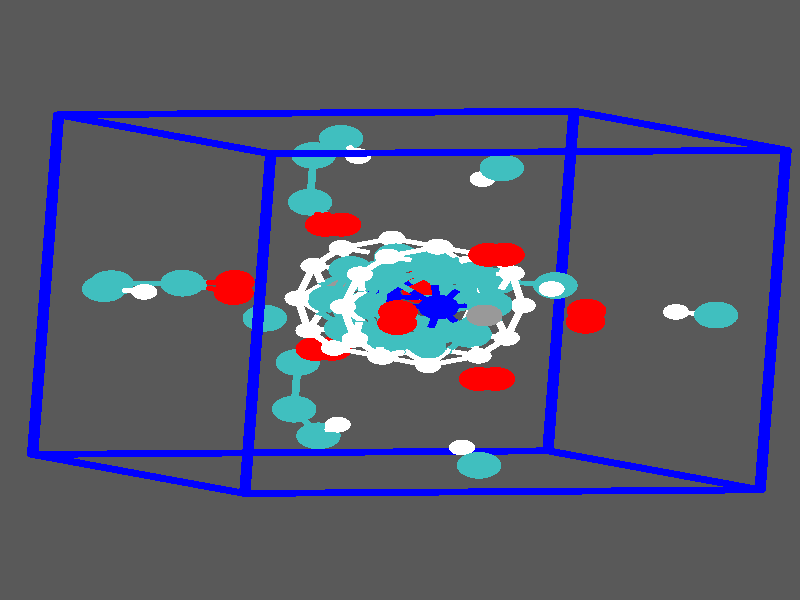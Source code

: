 // POV 3.x input script : plot.pov 
// try povray +H834 +W669 -Iplot.pov -Oplot.pov.tga +P +X +A +FT +C
#if (version < 3.5) 
#error "POV3DisplayDevice has been compiled for POV-Ray 3.5 or above.\nPlease upgrade POV-Ray or recompile VMD."
#end 
#declare VMD_clip_on=array[3] {0, 0, 0};
#declare VMD_clip=array[3];
#declare VMD_scaledclip=array[3];
#declare VMD_line_width=0.0020;
#macro VMDC ( C1 )
  texture { pigment { rgbt C1 }}
#end
#macro VMD_point (P1, R1, C1)
  #local T = texture { finish { ambient 1.0 diffuse 0.0 phong 0.0 specular 0.0 } pigment { C1 } }
  #if(VMD_clip_on[2])
  intersection {
    sphere {P1, R1 texture {T} #if(VMD_clip_on[1]) clipped_by {VMD_clip[1]} #end no_shadow}
    VMD_clip[2]
  }
  #else
  sphere {P1, R1 texture {T} #if(VMD_clip_on[1]) clipped_by {VMD_clip[1]} #end no_shadow}
  #end
#end
#macro VMD_line (P1, P2, C1)
  #local T = texture { finish { ambient 1.0 diffuse 0.0 phong 0.0 specular 0.0 } pigment { C1 } }
  #if(VMD_clip_on[2])
  intersection {
    cylinder {P1, P2, VMD_line_width texture {T} #if(VMD_clip_on[1]) clipped_by {VMD_clip[1]} #end no_shadow}
    VMD_clip[2]
  }
  #else
  cylinder {P1, P2, VMD_line_width texture {T} #if(VMD_clip_on[1]) clipped_by {VMD_clip[1]} #end no_shadow}
  #end
#end
#macro VMD_sphere (P1, R1, C1)
  #local T = texture { pigment { C1 } }
  #if(VMD_clip_on[2])
  intersection {
    sphere {P1, R1 texture {T} #if(VMD_clip_on[1]) clipped_by {VMD_clip[1]} #end no_shadow}
    VMD_clip[2]
  }
  #else
  sphere {P1, R1 texture {T} #if(VMD_clip_on[1]) clipped_by {VMD_clip[1]} #end no_shadow}
  #end
#end
#macro VMD_cylinder (P1, P2, R1, C1, O1)
  #local T = texture { pigment { C1 } }
  #if(VMD_clip_on[2])
  intersection {
    cylinder {P1, P2, R1 #if(O1) open #end texture {T} #if(VMD_clip_on[1]) clipped_by {VMD_clip[1]} #end no_shadow}
    VMD_clip[2]
  }
  #else
  cylinder {P1, P2, R1 #if(O1) open #end texture {T} #if(VMD_clip_on[1]) clipped_by {VMD_clip[1]} #end no_shadow}
  #end
#end
#macro VMD_cone (P1, P2, R1, C1)
  #local T = texture { pigment { C1 } }
  #if(VMD_clip_on[2])
  intersection {
    cone {P1, R1, P2, VMD_line_width texture {T} #if(VMD_clip_on[1]) clipped_by {VMD_clip[1]} #end no_shadow}
    VMD_clip[2]
  }
  #else
  cone {P1, R1, P2, VMD_line_width texture {T} #if(VMD_clip_on[1]) clipped_by {VMD_clip[1]} #end no_shadow}
  #end
#end
#macro VMD_triangle (P1, P2, P3, N1, N2, N3, C1)
  #local T = texture { pigment { C1 } }
  smooth_triangle {P1, N1, P2, N2, P3, N3 texture {T} #if(VMD_clip_on[1]) clipped_by {VMD_clip[1]} #end no_shadow}
#end
#macro VMD_tricolor (P1, P2, P3, N1, N2, N3, C1, C2, C3)
  #local NX = P2-P1;
  #local NY = P3-P1;
  #local NZ = vcross(NX, NY);
  #local T = texture { pigment {
    average pigment_map {
      [1 gradient x color_map {[0 rgb 0] [1 C2*3]}]
      [1 gradient y color_map {[0 rgb 0] [1 C3*3]}]
      [1 gradient z color_map {[0 rgb 0] [1 C1*3]}]
    }
    matrix <1.01,0,1,0,1.01,1,0,0,1,-.002,-.002,-1>
    matrix <NX.x,NX.y,NX.z,NY.x,NY.y,NY.z,NZ.x,NZ.y,NZ.z,P1.x,P1.y,P1.z>
  } }
  smooth_triangle {P1, N1, P2, N2, P3, N3 texture {T} #if(VMD_clip_on[1]) clipped_by {VMD_clip[1]} #end no_shadow}
#end
camera {
  orthographic
  location <0.0000, 0.0000, -2.0000>
  look_at <-0.0000, -0.0000, 2.0000>
  up <0.0000, 3.0000, 0.0000>
  right <2.4065, 0.0000, 0.0000>
}
light_source { 
  <-0.1000, 0.1000, -1.0000> 
  color rgb<1.000, 1.000, 1.000> 
  parallel 
  point_at <0.0, 0.0, 0.0> 
}
light_source { 
  <1.0000, 2.0000, -0.5000> 
  color rgb<1.000, 1.000, 1.000> 
  parallel 
  point_at <0.0, 0.0, 0.0> 
}
background {
  color rgb<0.350, 0.350, 0.350>
}
#default { texture {
 finish { ambient 0.000 diffuse 0.650 phong 0.1 phong_size 40.000 specular 0.500 }
} }
#declare VMD_line_width=0.0020;
VMD_sphere(<-1.1052,-0.7721,0.3517>,0.0171,rgbt<0.000,0.000,1.000,0.000>)
VMD_sphere(<0.4449,-0.7541,1.0803>,0.0171,rgbt<0.000,0.000,1.000,0.000>)
VMD_sphere(<-1.0271,0.9263,0.1435>,0.0171,rgbt<0.000,0.000,1.000,0.000>)
VMD_sphere(<0.5230,0.9444,0.8721>,0.0171,rgbt<0.000,0.000,1.000,0.000>)
VMD_sphere(<-0.4670,-0.9673,-1.0013>,0.0171,rgbt<0.000,0.000,1.000,0.000>)
VMD_sphere(<1.0831,-0.9493,-0.2727>,0.0171,rgbt<0.000,0.000,1.000,0.000>)
VMD_sphere(<-0.3889,0.7312,-1.2095>,0.0171,rgbt<0.000,0.000,1.000,0.000>)
VMD_sphere(<1.1612,0.7492,-0.4809>,0.0171,rgbt<0.000,0.000,1.000,0.000>)
VMD_cylinder(<-1.10523164,-0.77210182,0.35171586>,<0.44492459,-0.75409073,1.08031237>0.0170,rgbt<0.000,0.000,1.000,0.000>,1)
VMD_cylinder(<-1.10523164,-0.77210182,0.35171586>,<-1.02711689,0.92634386,0.14353366>0.0170,rgbt<0.000,0.000,1.000,0.000>,1)
VMD_cylinder(<-1.10523164,-0.77210182,0.35171586>,<-0.46703351,-0.96729386,-1.00128531>0.0170,rgbt<0.000,0.000,1.000,0.000>,1)
VMD_cylinder(<0.44492459,-0.75409073,1.08031237>,<1.08312285,-0.94928282,-0.27268887>0.0170,rgbt<0.000,0.000,1.000,0.000>,1)
VMD_cylinder(<-1.02711689,0.92634386,0.14353366>,<0.52303934,0.94435495,0.87213016>0.0170,rgbt<0.000,0.000,1.000,0.000>,1)
VMD_cylinder(<-0.46703351,-0.96729386,-1.00128531>,<-0.38891882,0.73115176,-1.20946765>0.0170,rgbt<0.000,0.000,1.000,0.000>,1)
VMD_cylinder(<0.44492459,-0.75409073,1.08031237>,<0.52303934,0.94435495,0.87213016>0.0170,rgbt<0.000,0.000,1.000,0.000>,1)
VMD_cylinder(<-1.02711689,0.92634386,0.14353366>,<-0.38891882,0.73115176,-1.20946765>0.0170,rgbt<0.000,0.000,1.000,0.000>,1)
VMD_cylinder(<-0.46703351,-0.96729386,-1.00128531>,<1.08312285,-0.94928282,-0.27268887>0.0170,rgbt<0.000,0.000,1.000,0.000>,1)
VMD_cylinder(<1.16123736,0.74916285,-0.48087108>,<0.52303934,0.94435495,0.87213016>0.0170,rgbt<0.000,0.000,1.000,0.000>,1)
VMD_cylinder(<1.16123736,0.74916285,-0.48087108>,<1.08312285,-0.94928282,-0.27268887>0.0170,rgbt<0.000,0.000,1.000,0.000>,1)
VMD_cylinder(<1.16123736,0.74916285,-0.48087108>,<-0.38891882,0.73115176,-1.20946765>0.0170,rgbt<0.000,0.000,1.000,0.000>,1)
// MoleculeID: 0 ReprID: 0 Beginning CPK
// MoleculeID: 0 ReprID: 0 Beginning VDW
VMD_sphere(<-0.4998,0.0349,0.3265>,0.0597,rgbt<1.000,0.000,0.000,0.000>)
VMD_sphere(<-0.1984,-0.2400,0.0444>,0.0393,rgbt<1.000,1.000,1.000,0.000>)
VMD_sphere(<0.0694,0.0967,0.5861>,0.0597,rgbt<1.000,0.000,0.000,0.000>)
VMD_sphere(<0.1200,0.2641,0.1218>,0.0393,rgbt<1.000,1.000,1.000,0.000>)
VMD_sphere(<-0.2044,-0.2443,0.5062>,0.0597,rgbt<1.000,0.000,0.000,0.000>)
VMD_sphere(<0.1819,-0.1471,0.2103>,0.0393,rgbt<1.000,1.000,1.000,0.000>)
VMD_sphere(<-0.2262,0.3760,0.4064>,0.0597,rgbt<1.000,0.000,0.000,0.000>)
VMD_sphere(<-0.2602,0.1712,-0.0441>,0.0393,rgbt<1.000,1.000,1.000,0.000>)
VMD_sphere(<0.5582,-0.1088,-0.4486>,0.0597,rgbt<1.000,0.000,0.000,0.000>)
VMD_sphere(<0.2363,-0.2792,-0.1121>,0.0393,rgbt<1.000,1.000,1.000,0.000>)
VMD_sphere(<-0.0060,-0.0602,-0.7218>,0.0597,rgbt<1.000,0.000,0.000,0.000>)
VMD_sphere(<-0.0361,0.2180,-0.3123>,0.0393,rgbt<1.000,1.000,1.000,0.000>)
VMD_sphere(<0.2366,-0.3952,-0.5590>,0.0597,rgbt<1.000,0.000,0.000,0.000>)
VMD_sphere(<-0.1358,-0.1951,-0.2997>,0.0393,rgbt<1.000,1.000,1.000,0.000>)
VMD_sphere(<0.3155,0.2264,-0.6115>,0.0597,rgbt<1.000,0.000,0.000,0.000>)
VMD_sphere(<0.3360,0.1339,-0.1246>,0.0393,rgbt<1.000,1.000,1.000,0.000>)
VMD_sphere(<0.5607,-0.0536,-0.4554>,0.0597,rgbt<1.000,0.000,0.000,0.000>)
VMD_sphere(<0.2593,0.2215,-0.1734>,0.0393,rgbt<1.000,1.000,1.000,0.000>)
VMD_sphere(<-0.0086,-0.1153,-0.7150>,0.0597,rgbt<1.000,0.000,0.000,0.000>)
VMD_sphere(<-0.0591,-0.2826,-0.2509>,0.0393,rgbt<1.000,1.000,1.000,0.000>)
VMD_sphere(<0.2651,0.2258,-0.6351>,0.0597,rgbt<1.000,0.000,0.000,0.000>)
VMD_sphere(<-0.1209,0.1286,-0.3394>,0.0393,rgbt<1.000,1.000,1.000,0.000>)
VMD_sphere(<0.2869,-0.3946,-0.5354>,0.0597,rgbt<1.000,0.000,0.000,0.000>)
VMD_sphere(<0.3211,-0.1897,-0.0849>,0.0393,rgbt<1.000,1.000,1.000,0.000>)
VMD_sphere(<-0.4973,0.0901,0.3198>,0.0597,rgbt<1.000,0.000,0.000,0.000>)
VMD_sphere(<-0.1753,0.2606,-0.0170>,0.0393,rgbt<1.000,1.000,1.000,0.000>)
VMD_sphere(<0.0669,0.0415,0.5929>,0.0597,rgbt<1.000,0.000,0.000,0.000>)
VMD_sphere(<0.0970,-0.2366,0.1832>,0.0393,rgbt<1.000,1.000,1.000,0.000>)
VMD_sphere(<-0.1758,0.3766,0.4301>,0.0597,rgbt<1.000,0.000,0.000,0.000>)
VMD_sphere(<0.1967,0.1765,0.1707>,0.0393,rgbt<1.000,1.000,1.000,0.000>)
VMD_sphere(<-0.2547,-0.2449,0.4825>,0.0597,rgbt<1.000,0.000,0.000,0.000>)
VMD_sphere(<-0.2751,-0.1525,-0.0044>,0.0393,rgbt<1.000,1.000,1.000,0.000>)
VMD_sphere(<-0.1931,0.0590,0.4094>,0.0546,rgbt<0.600,0.600,0.600,0.000>)
VMD_sphere(<-0.0553,0.0168,0.1171>,0.0609,rgbt<0.000,0.000,1.000,0.000>)
VMD_sphere(<0.2539,-0.0777,-0.5384>,0.0546,rgbt<0.600,0.600,0.600,0.000>)
VMD_sphere(<0.1161,-0.0356,-0.2461>,0.0609,rgbt<0.000,0.000,1.000,0.000>)
VMD_sphere(<-0.6545,0.0841,0.4408>,0.0668,rgbt<0.250,0.750,0.750,0.000>)
VMD_sphere(<-0.8680,0.0816,0.3405>,0.0668,rgbt<0.250,0.750,0.750,0.000>)
VMD_sphere(<0.0766,0.0926,0.7844>,0.0668,rgbt<0.250,0.750,0.750,0.000>)
VMD_sphere(<0.2900,0.0951,0.8847>,0.0668,rgbt<0.250,0.750,0.750,0.000>)
VMD_sphere(<-0.3074,-0.3121,0.6617>,0.0668,rgbt<0.250,0.750,0.750,0.000>)
VMD_sphere(<-0.3182,-0.5460,0.6903>,0.0668,rgbt<0.250,0.750,0.750,0.000>)
VMD_sphere(<-0.2706,0.4889,0.5635>,0.0668,rgbt<0.250,0.750,0.750,0.000>)
VMD_sphere(<-0.2598,0.7227,0.5348>,0.0668,rgbt<0.250,0.750,0.750,0.000>)
VMD_sphere(<-0.4068,-0.0911,-0.8955>,0.0668,rgbt<0.250,0.750,0.750,0.000>)
VMD_sphere(<-0.3952,-0.0737,-0.7492>,0.0393,rgbt<1.000,1.000,1.000,0.000>)
VMD_sphere(<0.9507,-0.0753,-0.2575>,0.0668,rgbt<0.250,0.750,0.750,0.000>)
VMD_sphere(<0.8303,-0.0595,-0.1732>,0.0393,rgbt<1.000,1.000,1.000,0.000>)
VMD_sphere(<0.2377,-0.8268,-0.4854>,0.0668,rgbt<0.250,0.750,0.750,0.000>)
VMD_sphere(<0.1866,-0.7379,-0.3789>,0.0393,rgbt<1.000,1.000,1.000,0.000>)
VMD_sphere(<0.3061,0.6605,-0.6677>,0.0668,rgbt<0.250,0.750,0.750,0.000>)
VMD_sphere(<0.2484,0.6048,-0.5435>,0.0393,rgbt<1.000,1.000,1.000,0.000>)
VMD_sphere(<0.4676,0.0724,0.7666>,0.0668,rgbt<0.250,0.750,0.750,0.000>)
VMD_sphere(<0.4560,0.0550,0.6203>,0.0393,rgbt<1.000,1.000,1.000,0.000>)
VMD_sphere(<-0.8898,0.0566,0.1286>,0.0668,rgbt<0.250,0.750,0.750,0.000>)
VMD_sphere(<-0.7694,0.0408,0.0443>,0.0393,rgbt<1.000,1.000,1.000,0.000>)
VMD_sphere(<-0.2454,-0.6791,0.5387>,0.0668,rgbt<0.250,0.750,0.750,0.000>)
VMD_sphere(<-0.1877,-0.6234,0.4145>,0.0393,rgbt<1.000,1.000,1.000,0.000>)
VMD_sphere(<-0.1770,0.8083,0.3564>,0.0668,rgbt<0.250,0.750,0.750,0.000>)
VMD_sphere(<-0.1259,0.7193,0.2500>,0.0393,rgbt<1.000,1.000,1.000,0.000>)
VMD_sphere(<-0.1625,-0.1432,-0.0015>,0.0668,rgbt<0.250,0.750,0.750,0.000>)
VMD_sphere(<0.1212,0.1559,0.0891>,0.0668,rgbt<0.250,0.750,0.750,0.000>)
VMD_sphere(<0.1076,-0.1400,0.1254>,0.0668,rgbt<0.250,0.750,0.750,0.000>)
VMD_sphere(<-0.1489,0.1527,-0.0378>,0.0668,rgbt<0.250,0.750,0.750,0.000>)
VMD_sphere(<0.2097,-0.1713,-0.0911>,0.0668,rgbt<0.250,0.750,0.750,0.000>)
VMD_sphere(<-0.0467,0.1215,-0.2543>,0.0668,rgbt<0.250,0.750,0.750,0.000>)
VMD_sphere(<-0.0603,-0.1744,-0.2180>,0.0668,rgbt<0.250,0.750,0.750,0.000>)
VMD_sphere(<0.2233,0.1246,-0.1274>,0.0668,rgbt<0.250,0.750,0.750,0.000>)
VMD_sphere(<-0.0307,-0.2029,0.0703>,0.0668,rgbt<0.250,0.750,0.750,0.000>)
VMD_sphere(<-0.0516,-0.2847,0.1167>,0.0393,rgbt<1.000,1.000,1.000,0.000>)
VMD_sphere(<-0.0115,0.2158,0.0189>,0.0668,rgbt<0.250,0.750,0.750,0.000>)
VMD_sphere(<-0.0243,0.3079,0.0441>,0.0393,rgbt<1.000,1.000,1.000,0.000>)
VMD_sphere(<0.1700,0.0086,0.1345>,0.0668,rgbt<0.250,0.750,0.750,0.000>)
VMD_sphere(<0.2325,0.0147,0.2075>,0.0393,rgbt<1.000,1.000,1.000,0.000>)
VMD_sphere(<-0.2121,0.0042,-0.0452>,0.0668,rgbt<0.250,0.750,0.750,0.000>)
VMD_sphere(<-0.3083,0.0084,-0.0467>,0.0393,rgbt<1.000,1.000,1.000,0.000>)
VMD_sphere(<0.0723,-0.2344,-0.1480>,0.0668,rgbt<0.250,0.750,0.750,0.000>)
VMD_sphere(<0.0851,-0.3265,-0.1730>,0.0393,rgbt<1.000,1.000,1.000,0.000>)
VMD_sphere(<0.0915,0.1843,-0.1994>,0.0668,rgbt<0.250,0.750,0.750,0.000>)
VMD_sphere(<0.1123,0.2661,-0.2457>,0.0393,rgbt<1.000,1.000,1.000,0.000>)
VMD_sphere(<-0.1091,-0.0273,-0.2635>,0.0668,rgbt<0.250,0.750,0.750,0.000>)
VMD_sphere(<-0.1717,-0.0334,-0.3364>,0.0393,rgbt<1.000,1.000,1.000,0.000>)
VMD_sphere(<0.2730,-0.0229,-0.0839>,0.0668,rgbt<0.250,0.750,0.750,0.000>)
VMD_sphere(<0.3692,-0.0271,-0.0822>,0.0393,rgbt<1.000,1.000,1.000,0.000>)
VMD_cylinder(<-0.49984270,0.03491068,0.32651949>,<-0.49857426,0.06249088,0.32313892>0.0118,rgbt<1.000,0.000,0.000,0.000>,1)
VMD_cylinder(<-0.49984270,0.03491068,0.32651949>,<-0.57717150,0.05949765,0.38366130>0.0118,rgbt<1.000,0.000,0.000,0.000>,1)
VMD_cylinder(<-0.19837302,-0.24002129,0.04437849>,<-0.23672718,-0.19623739,0.01997069>0.0118,rgbt<1.000,1.000,1.000,0.000>,1)
VMD_cylinder(<-0.19837302,-0.24002129,0.04437849>,<-0.18041646,-0.19159693,0.02141809>0.0118,rgbt<1.000,1.000,1.000,0.000>,1)
VMD_cylinder(<-0.19837302,-0.24002129,0.04437849>,<-0.11454612,-0.22144860,0.05732077>0.0118,rgbt<1.000,1.000,1.000,0.000>,1)
VMD_cylinder(<-0.19837302,-0.24002129,0.04437849>,<-0.12498838,-0.26234037,0.08054858>0.0118,rgbt<1.000,1.000,1.000,0.000>,1)
VMD_cylinder(<0.06942570,0.09665596,0.58613056>,<0.06815720,0.06907564,0.58951116>0.0118,rgbt<1.000,0.000,0.000,0.000>,1)
VMD_cylinder(<0.06942570,0.09665596,0.58613056>,<0.07302940,0.09461772,0.68528861>0.0118,rgbt<1.000,0.000,0.000,0.000>,1)
VMD_cylinder(<0.12003577,0.26406282,0.12184685>,<0.12062681,0.20996571,0.10548562>0.0118,rgbt<1.000,1.000,1.000,0.000>,1)
VMD_cylinder(<0.12003577,0.26406282,0.12184685>,<0.05428660,0.23993844,0.07039505>0.0118,rgbt<1.000,1.000,1.000,0.000>,1)
VMD_cylinder(<0.12003577,0.26406282,0.12184685>,<0.04784310,0.28599471,0.08296546>0.0118,rgbt<1.000,1.000,1.000,0.000>,1)
VMD_cylinder(<0.12003577,0.26406282,0.12184685>,<0.15838993,0.22027880,0.14625469>0.0118,rgbt<1.000,1.000,1.000,0.000>,1)
VMD_cylinder(<-0.20438302,-0.24431992,0.50616872>,<-0.22955531,-0.24461240,0.49433738>0.0118,rgbt<1.000,0.000,0.000,0.000>,1)
VMD_cylinder(<-0.20438302,-0.24431992,0.50616872>,<-0.25590283,-0.27822396,0.58392262>0.0118,rgbt<1.000,0.000,0.000,0.000>,1)
VMD_cylinder(<0.18185925,-0.14714450,0.21033174>,<0.13943458,-0.19186682,0.19677228>0.0118,rgbt<1.000,1.000,1.000,0.000>,1)
VMD_cylinder(<0.18185925,-0.14714450,0.21033174>,<0.14473403,-0.14358968,0.16786283>0.0118,rgbt<1.000,1.000,1.000,0.000>,1)
VMD_cylinder(<0.18185925,-0.14714450,0.21033174>,<0.20718718,-0.06622297,0.20893970>0.0118,rgbt<1.000,1.000,1.000,0.000>,1)
VMD_cylinder(<-0.22616905,0.37604064,0.40639544>,<-0.20099682,0.37633306,0.41822672>0.0118,rgbt<1.000,0.000,0.000,0.000>,1)
VMD_cylinder(<-0.22616905,0.37604064,0.40639544>,<-0.24837434,0.43249351,0.48494130>0.0118,rgbt<1.000,0.000,0.000,0.000>,1)
VMD_cylinder(<-0.26019651,0.17118603,-0.04410636>,<-0.20452356,0.16195834,-0.04095909>0.0118,rgbt<1.000,1.000,1.000,0.000>,1)
VMD_cylinder(<-0.26019651,0.17118603,-0.04410636>,<-0.23614371,0.08767903,-0.04463238>0.0118,rgbt<1.000,1.000,1.000,0.000>,1)
VMD_cylinder(<-0.26019651,0.17118603,-0.04410636>,<-0.28426486,0.08980024,-0.04538268>0.0118,rgbt<1.000,1.000,1.000,0.000>,1)
VMD_cylinder(<-0.26019651,0.17118603,-0.04410636>,<-0.21777183,0.21590823,-0.03054690>0.0118,rgbt<1.000,1.000,1.000,0.000>,1)
VMD_cylinder(<0.55816829,-0.10876179,-0.44863737>,<0.55943668,-0.08118159,-0.45201796>0.0118,rgbt<1.000,0.000,0.000,0.000>,1)
VMD_cylinder(<0.23628342,-0.27918583,-0.11205149>,<0.22300184,-0.22522569,-0.10156885>0.0118,rgbt<1.000,1.000,1.000,0.000>,1)
VMD_cylinder(<0.23628342,-0.27918583,-0.11205149>,<0.15427005,-0.25677842,-0.13005036>0.0118,rgbt<1.000,1.000,1.000,0.000>,1)
VMD_cylinder(<0.23628342,-0.27918583,-0.11205149>,<0.16068017,-0.30282447,-0.14255029>0.0118,rgbt<1.000,1.000,1.000,0.000>,1)
VMD_cylinder(<0.23628342,-0.27918583,-0.11205149>,<0.27870810,-0.23446345,-0.09849209>0.0118,rgbt<1.000,1.000,1.000,0.000>,1)
VMD_cylinder(<-0.00602627,-0.06018603,-0.72177070>,<-0.00729477,-0.08776635,-0.71839017>0.0118,rgbt<1.000,0.000,0.000,0.000>,1)
VMD_cylinder(<-0.03607357,0.21803415,-0.31225187>,<-0.07849836,0.17331159,-0.32581127>0.0118,rgbt<1.000,1.000,1.000,0.000>,1)
VMD_cylinder(<-0.03607357,0.21803415,-0.31225187>,<0.03812873,0.24207860,-0.27896780>0.0118,rgbt<1.000,1.000,1.000,0.000>,1)
VMD_cylinder(<-0.03607357,0.21803415,-0.31225187>,<0.02771974,0.20117658,-0.25581044>0.0118,rgbt<1.000,1.000,1.000,0.000>,1)
VMD_cylinder(<0.23655200,-0.39516211,-0.55902296>,<0.26172423,-0.39486963,-0.54719168>0.0118,rgbt<1.000,0.000,0.000,0.000>,1)
VMD_cylinder(<-0.13580787,-0.19505018,-0.29970151>,<-0.09745371,-0.23883402,-0.27529365>0.0118,rgbt<1.000,1.000,1.000,0.000>,1)
VMD_cylinder(<-0.13580787,-0.19505018,-0.29970151>,<-0.09807789,-0.18472689,-0.25886196>0.0118,rgbt<1.000,1.000,1.000,0.000>,1)
VMD_cylinder(<-0.13580787,-0.19505018,-0.29970151>,<-0.12246138,-0.11118662,-0.28158611>0.0118,rgbt<1.000,1.000,1.000,0.000>,1)
VMD_cylinder(<-0.13580787,-0.19505018,-0.29970151>,<-0.15373015,-0.11421973,-0.31806415>0.0118,rgbt<1.000,1.000,1.000,0.000>,1)
VMD_cylinder(<0.31545508,0.22636831,-0.61147100>,<0.29028273,0.22607589,-0.62330234>0.0118,rgbt<1.000,0.000,0.000,0.000>,1)
VMD_cylinder(<0.33601749,0.13389850,-0.12460184>,<0.27967358,0.12926823,-0.12597880>0.0118,rgbt<1.000,1.000,1.000,0.000>,1)
VMD_cylinder(<0.33601749,0.13389850,-0.12460184>,<0.30451870,0.05550778,-0.10423175>0.0118,rgbt<1.000,1.000,1.000,0.000>,1)
VMD_cylinder(<0.33601749,0.13389850,-0.12460184>,<0.35260665,0.05339670,-0.10341096>0.0118,rgbt<1.000,1.000,1.000,0.000>,1)
VMD_cylinder(<0.33601749,0.13389850,-0.12460184>,<0.29766333,0.17768216,-0.14900964>0.0118,rgbt<1.000,1.000,1.000,0.000>,1)
VMD_cylinder(<0.56070518,-0.05360126,-0.45539850>,<0.55943668,-0.08118159,-0.45201796>0.0118,rgbt<1.000,0.000,0.000,0.000>,1)
VMD_cylinder(<0.25930917,0.22146618,-0.17341751>,<0.17541122,0.20289260,-0.18639326>0.0118,rgbt<1.000,1.000,1.000,0.000>,1)
VMD_cylinder(<0.25930917,0.22146618,-0.17341751>,<0.18582022,0.24379462,-0.20955056>0.0118,rgbt<1.000,1.000,1.000,0.000>,1)
VMD_cylinder(<0.25930917,0.22146618,-0.17341751>,<0.29766333,0.17768216,-0.14900964>0.0118,rgbt<1.000,1.000,1.000,0.000>,1)
VMD_cylinder(<-0.00856316,-0.11534655,-0.71500963>,<-0.00729477,-0.08776635,-0.71839017>0.0118,rgbt<1.000,0.000,0.000,0.000>,1)
VMD_cylinder(<-0.05909956,-0.28261787,-0.25088590>,<-0.09745371,-0.23883402,-0.27529365>0.0118,rgbt<1.000,1.000,1.000,0.000>,1)
VMD_cylinder(<-0.05909956,-0.28261787,-0.25088590>,<-0.05972385,-0.22851062,-0.23445415>0.0118,rgbt<1.000,1.000,1.000,0.000>,1)
VMD_cylinder(<-0.05909956,-0.28261787,-0.25088590>,<0.00657856,-0.25849444,-0.19946754>0.0118,rgbt<1.000,1.000,1.000,0.000>,1)
VMD_cylinder(<-0.05909956,-0.28261787,-0.25088590>,<0.01298869,-0.30454049,-0.21196747>0.0118,rgbt<1.000,1.000,1.000,0.000>,1)
VMD_cylinder(<0.26511049,0.22578347,-0.63513362>,<0.29028273,0.22607589,-0.62330234>0.0118,rgbt<1.000,0.000,0.000,0.000>,1)
VMD_cylinder(<-0.12092304,0.12858939,-0.33937073>,<-0.08383095,0.12504464,-0.29683131>0.0118,rgbt<1.000,1.000,1.000,0.000>,1)
VMD_cylinder(<-0.12092304,0.12858939,-0.33937073>,<-0.11501902,0.05063319,-0.30142069>0.0118,rgbt<1.000,1.000,1.000,0.000>,1)
VMD_cylinder(<-0.12092304,0.12858939,-0.33937073>,<-0.14628780,0.04760009,-0.33789873>0.0118,rgbt<1.000,1.000,1.000,0.000>,1)
VMD_cylinder(<-0.12092304,0.12858939,-0.33937073>,<-0.07849836,0.17331159,-0.32581127>0.0118,rgbt<1.000,1.000,1.000,0.000>,1)
VMD_cylinder(<0.28689659,-0.39457715,-0.53536034>,<0.26172423,-0.39486963,-0.54719168>0.0118,rgbt<1.000,0.000,0.000,0.000>,1)
VMD_cylinder(<0.32113278,-0.18974108,-0.08493263>,<0.27870810,-0.23446345,-0.09849209>0.0118,rgbt<1.000,1.000,1.000,0.000>,1)
VMD_cylinder(<0.32113278,-0.18974108,-0.08493263>,<0.26542664,-0.18050337,-0.08800942>0.0118,rgbt<1.000,1.000,1.000,0.000>,1)
VMD_cylinder(<0.32113278,-0.18974108,-0.08493263>,<0.34516430,-0.10842311,-0.08357635>0.0118,rgbt<1.000,1.000,1.000,0.000>,1)
VMD_cylinder(<0.32113278,-0.18974108,-0.08493263>,<0.29707634,-0.10631204,-0.08439714>0.0118,rgbt<1.000,1.000,1.000,0.000>,1)
VMD_cylinder(<-0.49730581,0.09007120,0.31975836>,<-0.49857426,0.06249088,0.32313892>0.0118,rgbt<1.000,0.000,0.000,0.000>,1)
VMD_cylinder(<-0.49730581,0.09007120,0.31975836>,<-0.57590306,0.08707786,0.38028073>0.0118,rgbt<1.000,0.000,0.000,0.000>,1)
VMD_cylinder(<-0.17534709,0.26063079,-0.01698750>,<-0.21777183,0.21590823,-0.03054690>0.0118,rgbt<1.000,1.000,1.000,0.000>,1)
VMD_cylinder(<-0.17534709,0.26063079,-0.01698750>,<-0.16209888,0.20668077,-0.02739969>0.0118,rgbt<1.000,1.000,1.000,0.000>,1)
VMD_cylinder(<-0.17534709,0.26063079,-0.01698750>,<-0.09984839,0.28427869,0.01354828>0.0118,rgbt<1.000,1.000,1.000,0.000>,1)
VMD_cylinder(<-0.17534709,0.26063079,-0.01698750>,<-0.09340489,0.23822242,0.00097787>0.0118,rgbt<1.000,1.000,1.000,0.000>,1)
VMD_cylinder(<0.06688881,0.04149544,0.59289169>,<0.06815720,0.06907564,0.58951116>0.0118,rgbt<1.000,0.000,0.000,0.000>,1)
VMD_cylinder(<0.06688881,0.04149544,0.59289169>,<0.07176089,0.06703752,0.68866915>0.0118,rgbt<1.000,0.000,0.000,0.000>,1)
VMD_cylinder(<0.09700990,-0.23658925,0.18321288>,<0.10230935,-0.18831199,0.15430340>0.0118,rgbt<1.000,1.000,1.000,0.000>,1)
VMD_cylinder(<0.09700990,-0.23658925,0.18321288>,<0.03314531,-0.21973258,0.12673795>0.0118,rgbt<1.000,1.000,1.000,0.000>,1)
VMD_cylinder(<0.09700990,-0.23658925,0.18321288>,<0.02270305,-0.26062435,0.14996576>0.0118,rgbt<1.000,1.000,1.000,0.000>,1)
VMD_cylinder(<0.09700990,-0.23658925,0.18321288>,<0.13943458,-0.19186682,0.19677228>0.0118,rgbt<1.000,1.000,1.000,0.000>,1)
VMD_cylinder(<-0.17582452,0.37662548,0.43005806>,<-0.20099682,0.37633306,0.41822672>0.0118,rgbt<1.000,0.000,0.000,0.000>,1)
VMD_cylinder(<-0.17582452,0.37662548,0.43005806>,<-0.22320217,0.43278605,0.49677259>0.0118,rgbt<1.000,0.000,0.000,0.000>,1)
VMD_cylinder(<0.19674408,0.17649513,0.17066252>,<0.15898097,0.16618192,0.12989345>0.0118,rgbt<1.000,1.000,1.000,0.000>,1)
VMD_cylinder(<0.19674408,0.17649513,0.17066252>,<0.18339407,0.09255362,0.15255657>0.0118,rgbt<1.000,1.000,1.000,0.000>,1)
VMD_cylinder(<0.19674408,0.17649513,0.17066252>,<0.21462953,0.09559685,0.18910509>0.0118,rgbt<1.000,1.000,1.000,0.000>,1)
VMD_cylinder(<0.19674408,0.17649513,0.17066252>,<0.15838993,0.22027880,0.14625469>0.0118,rgbt<1.000,1.000,1.000,0.000>,1)
VMD_cylinder(<-0.25472754,-0.24490488,0.48250610>,<-0.22955531,-0.24461240,0.49433738>0.0118,rgbt<1.000,0.000,0.000,0.000>,1)
VMD_cylinder(<-0.25472754,-0.24490488,0.48250610>,<-0.28107500,-0.27851638,0.57209134>0.0118,rgbt<1.000,0.000,0.000,0.000>,1)
VMD_cylinder(<-0.27508134,-0.15245360,-0.00443715>,<-0.23672718,-0.19623739,0.01997069>0.0118,rgbt<1.000,1.000,1.000,0.000>,1)
VMD_cylinder(<-0.27508134,-0.15245360,-0.00443715>,<-0.21877050,-0.14781320,-0.00298971>0.0118,rgbt<1.000,1.000,1.000,0.000>,1)
VMD_cylinder(<-0.27508134,-0.15245360,-0.00443715>,<-0.24358606,-0.07414079,-0.02479777>0.0118,rgbt<1.000,1.000,1.000,0.000>,1)
VMD_cylinder(<-0.27508134,-0.15245360,-0.00443715>,<-0.29170722,-0.07201958,-0.02554810>0.0118,rgbt<1.000,1.000,1.000,0.000>,1)
VMD_cylinder(<-0.05526471,0.01684219,0.11705476>,<0.02617204,-0.06159639,0.12122434>0.0118,rgbt<0.000,0.000,1.000,0.000>,1)
VMD_cylinder(<-0.05526471,0.01684219,0.11705476>,<-0.04299188,-0.09301698,0.09365889>0.0118,rgbt<0.000,0.000,1.000,0.000>,1)
VMD_cylinder(<-0.05526471,0.01684219,0.11705476>,<-0.10205770,0.08478647,0.03962147>0.0118,rgbt<0.000,0.000,1.000,0.000>,1)
VMD_cylinder(<-0.05526471,0.01684219,0.11705476>,<-0.13367778,0.01050711,0.03594819>0.0118,rgbt<0.000,0.000,1.000,0.000>,1)
VMD_cylinder(<-0.05526471,0.01684219,0.11705476>,<0.03297663,0.08635539,0.10308957>0.0118,rgbt<0.000,0.000,1.000,0.000>,1)
VMD_cylinder(<-0.05526471,0.01684219,0.11705476>,<-0.03336370,0.11632818,0.06799901>0.0118,rgbt<0.000,0.000,1.000,0.000>,1)
VMD_cylinder(<-0.05526471,0.01684219,0.11705476>,<0.05738962,0.01272714,0.12575272>0.0118,rgbt<0.000,0.000,1.000,0.000>,1)
VMD_cylinder(<0.11605155,-0.03555471,-0.24614149>,<0.16288602,-0.10341018,-0.16861385>0.0118,rgbt<0.000,0.000,1.000,0.000>,1)
VMD_cylinder(<0.11605155,-0.03555471,-0.24614149>,<0.09415424,-0.13496292,-0.19709533>0.0118,rgbt<0.000,0.000,1.000,0.000>,1)
VMD_cylinder(<0.11605155,-0.03555471,-0.24614149>,<0.03465641,0.04297268,-0.25021672>0.0118,rgbt<0.000,0.000,1.000,0.000>,1)
VMD_cylinder(<0.11605155,-0.03555471,-0.24614149>,<0.00346828,-0.03143883,-0.25480610>0.0118,rgbt<0.000,0.000,1.000,0.000>,1)
VMD_cylinder(<0.11605155,-0.03555471,-0.24614149>,<0.16969061,0.04454160,-0.18674862>0.0118,rgbt<0.000,0.000,1.000,0.000>,1)
VMD_cylinder(<0.11605155,-0.03555471,-0.24614149>,<0.10378242,0.07438225,-0.22275525>0.0118,rgbt<0.000,0.000,1.000,0.000>,1)
VMD_cylinder(<0.11605155,-0.03555471,-0.24614149>,<0.19453573,-0.02921879,-0.16500157>0.0118,rgbt<0.000,0.000,1.000,0.000>,1)
VMD_cylinder(<-0.65450037,0.08408463,0.44080308>,<-0.76123357,0.08284450,0.39063689>0.0118,rgbt<0.250,0.750,0.750,0.000>,1)
VMD_cylinder(<-0.65450037,0.08408463,0.44080308>,<-0.57717150,0.05949765,0.38366130>0.0118,rgbt<0.250,0.750,0.750,0.000>,1)
VMD_cylinder(<-0.65450037,0.08408463,0.44080308>,<-0.57590306,0.08707786,0.38028073>0.0118,rgbt<0.250,0.750,0.750,0.000>,1)
VMD_cylinder(<-0.86796683,0.08160442,0.34047067>,<-0.87889016,0.06912059,0.23452297>0.0118,rgbt<0.250,0.750,0.750,0.000>,1)
VMD_cylinder(<-0.86796683,0.08160442,0.34047067>,<-0.76123357,0.08284450,0.39063689>0.0118,rgbt<0.250,0.750,0.750,0.000>,1)
VMD_cylinder(<0.07663298,0.09257960,0.78444666>,<0.07302940,0.09461772,0.68528861>0.0118,rgbt<0.250,0.750,0.750,0.000>,1)
VMD_cylinder(<0.07663298,0.09257960,0.78444666>,<0.07176089,0.06703752,0.68866915>0.0118,rgbt<0.250,0.750,0.750,0.000>,1)
VMD_cylinder(<0.07663298,0.09257960,0.78444666>,<0.18329501,0.09381890,0.83457941>0.0118,rgbt<0.250,0.750,0.750,0.000>,1)
VMD_cylinder(<0.28995717,0.09505814,0.88471222>,<0.18329501,0.09381890,0.83457941>0.0118,rgbt<0.250,0.750,0.750,0.000>,1)
VMD_cylinder(<0.28995717,0.09505814,0.88471222>,<0.37879848,0.08373350,0.82565534>0.0118,rgbt<0.250,0.750,0.750,0.000>,1)
VMD_cylinder(<-0.30742264,-0.31212801,0.66167665>,<-0.31280106,-0.42907143,0.67601061>0.0118,rgbt<0.250,0.750,0.750,0.000>,1)
VMD_cylinder(<-0.30742264,-0.31212801,0.66167665>,<-0.25590283,-0.27822396,0.58392262>0.0118,rgbt<0.250,0.750,0.750,0.000>,1)
VMD_cylinder(<-0.30742264,-0.31212801,0.66167665>,<-0.28107500,-0.27851638,0.57209134>0.0118,rgbt<0.250,0.750,0.750,0.000>,1)
VMD_cylinder(<-0.31817949,-0.54601490,0.69034463>,<-0.28176790,-0.61253476,0.61451995>0.0118,rgbt<0.250,0.750,0.750,0.000>,1)
VMD_cylinder(<-0.31817949,-0.54601490,0.69034463>,<-0.31280106,-0.42907143,0.67601061>0.0118,rgbt<0.250,0.750,0.750,0.000>,1)
VMD_cylinder(<-0.27057970,0.48894626,0.56348717>,<-0.24837434,0.43249351,0.48494130>0.0118,rgbt<0.250,0.750,0.750,0.000>,1)
VMD_cylinder(<-0.27057970,0.48894626,0.56348717>,<-0.22320217,0.43278605,0.49677259>0.0118,rgbt<0.250,0.750,0.750,0.000>,1)
VMD_cylinder(<-0.27057970,0.48894626,0.56348717>,<-0.26520485,0.60581177,0.54916275>0.0118,rgbt<0.250,0.750,0.750,0.000>,1)
VMD_cylinder(<-0.25983000,0.72267729,0.53483826>,<-0.26520485,0.60581177,0.54916275>0.0118,rgbt<0.250,0.750,0.750,0.000>,1)
VMD_cylinder(<-0.25983000,0.72267729,0.53483826>,<-0.21839112,0.76546568,0.44561541>0.0118,rgbt<0.250,0.750,0.750,0.000>,1)
VMD_cylinder(<-0.40677732,-0.09109932,-0.89547759>,<-0.40097308,-0.08239990,-0.82232624>0.0118,rgbt<0.250,0.750,0.750,0.000>,1)
VMD_cylinder(<-0.39516884,-0.07370061,-0.74917513>,<-0.40097308,-0.08239990,-0.82232624>0.0118,rgbt<1.000,1.000,1.000,0.000>,1)
VMD_cylinder(<0.95067608,-0.07532722,-0.25745428>,<0.89049208,-0.06739455,-0.21531844>0.0118,rgbt<0.250,0.750,0.750,0.000>,1)
VMD_cylinder(<0.83030784,-0.05946195,-0.17318279>,<0.89049208,-0.06739455,-0.21531844>0.0118,rgbt<1.000,1.000,1.000,0.000>,1)
VMD_cylinder(<0.23767984,-0.82679057,-0.48535758>,<0.21215260,-0.78232419,-0.43214500>0.0118,rgbt<0.250,0.750,0.750,0.000>,1)
VMD_cylinder(<0.18662524,-0.73785776,-0.37893265>,<0.21215260,-0.78232419,-0.43214500>0.0118,rgbt<1.000,1.000,1.000,0.000>,1)
VMD_cylinder(<0.30608392,0.66051823,-0.66766030>,<0.27723134,0.63268369,-0.60558563>0.0118,rgbt<0.250,0.750,0.750,0.000>,1)
VMD_cylinder(<0.24837887,0.60484916,-0.54351115>,<0.27723134,0.63268369,-0.60558563>0.0118,rgbt<1.000,1.000,1.000,0.000>,1)
VMD_cylinder(<0.46763992,0.07240880,0.76659858>,<0.37879848,0.08373350,0.82565534>0.0118,rgbt<0.250,0.750,0.750,0.000>,1)
VMD_cylinder(<0.46763992,0.07240880,0.76659858>,<0.46183562,0.06370944,0.69344735>0.0118,rgbt<0.250,0.750,0.750,0.000>,1)
VMD_cylinder(<0.45603132,0.05501008,0.62029606>,<0.46183562,0.06370944,0.69344735>0.0118,rgbt<1.000,1.000,1.000,0.000>,1)
VMD_cylinder(<-0.88981348,0.05663669,0.12857525>,<-0.87889016,0.06912059,0.23452297>0.0118,rgbt<0.250,0.750,0.750,0.000>,1)
VMD_cylinder(<-0.88981348,0.05663669,0.12857525>,<-0.82962942,0.04870409,0.08643952>0.0118,rgbt<0.250,0.750,0.750,0.000>,1)
VMD_cylinder(<-0.76944542,0.04077142,0.04430377>,<-0.82962942,0.04870409,0.08643952>0.0118,rgbt<1.000,1.000,1.000,0.000>,1)
VMD_cylinder(<-0.24535632,-0.67905456,0.53869528>,<-0.28176790,-0.61253476,0.61451995>0.0118,rgbt<0.250,0.750,0.750,0.000>,1)
VMD_cylinder(<-0.24535632,-0.67905456,0.53869528>,<-0.21650386,-0.65122014,0.47662076>0.0118,rgbt<0.250,0.750,0.750,0.000>,1)
VMD_cylinder(<-0.18765134,-0.62338573,0.41454622>,<-0.21650386,-0.65122014,0.47662076>0.0118,rgbt<1.000,1.000,1.000,0.000>,1)
VMD_cylinder(<-0.17695224,0.80825430,0.35639256>,<-0.21839112,0.76546568,0.44561541>0.0118,rgbt<0.250,0.750,0.750,0.000>,1)
VMD_cylinder(<-0.17695224,0.80825430,0.35639256>,<-0.15142500,0.76378769,0.30318016>0.0118,rgbt<0.250,0.750,0.750,0.000>,1)
VMD_cylinder(<-0.12589771,0.71932119,0.24996769>,<-0.15142500,0.76378769,0.30318016>0.0118,rgbt<1.000,1.000,1.000,0.000>,1)
VMD_cylinder(<-0.16245985,-0.14317280,-0.00154227>,<-0.18041646,-0.19159693,0.02141809>0.0118,rgbt<0.250,0.750,0.750,0.000>,1)
VMD_cylinder(<-0.16245985,-0.14317280,-0.00154227>,<-0.21877050,-0.14781320,-0.00298971>0.0118,rgbt<0.250,0.750,0.750,0.000>,1)
VMD_cylinder(<-0.16245985,-0.14317280,-0.00154227>,<-0.02742565,-0.14160383,0.06192583>0.0118,rgbt<0.250,0.750,0.750,0.000>,1)
VMD_cylinder(<-0.16245985,-0.14317280,-0.00154227>,<-0.09658945,-0.17302436,0.03436044>0.0118,rgbt<0.250,0.750,0.750,0.000>,1)
VMD_cylinder(<-0.16245985,-0.14317280,-0.00154227>,<-0.10703170,-0.21391612,0.05758822>0.0118,rgbt<0.250,0.750,0.750,0.000>,1)
VMD_cylinder(<-0.16245985,-0.14317280,-0.00154227>,<-0.15565526,0.00477898,-0.01967704>0.0118,rgbt<0.250,0.750,0.750,0.000>,1)
VMD_cylinder(<-0.16245985,-0.14317280,-0.00154227>,<-0.18727535,-0.06950033,-0.02335030>0.0118,rgbt<0.250,0.750,0.750,0.000>,1)
VMD_cylinder(<-0.16245985,-0.14317280,-0.00154227>,<-0.23539650,-0.06737918,-0.02410060>0.0118,rgbt<0.250,0.750,0.750,0.000>,1)
VMD_cylinder(<0.12121785,0.15586871,0.08912444>,<0.11441326,0.00791687,0.10725921>0.0118,rgbt<0.250,0.750,0.750,0.000>,1)
VMD_cylinder(<0.12121785,0.15586871,0.08912444>,<-0.01381648,0.15429968,0.02565628>0.0118,rgbt<0.250,0.750,0.750,0.000>,1)
VMD_cylinder(<0.12121785,0.15586871,0.08912444>,<0.03297663,0.08635539,0.10308957>0.0118,rgbt<0.250,0.750,0.750,0.000>,1)
VMD_cylinder(<0.12121785,0.15586871,0.08912444>,<0.05487764,0.18584150,0.05403388>0.0118,rgbt<0.250,0.750,0.750,0.000>,1)
VMD_cylinder(<0.12121785,0.15586871,0.08912444>,<0.14563096,0.08224040,0.11178756>0.0118,rgbt<0.250,0.750,0.750,0.000>,1)
VMD_cylinder(<0.12121785,0.15586871,0.08912444>,<0.15898097,0.16618192,0.12989345>0.0118,rgbt<0.250,0.750,0.750,0.000>,1)
VMD_cylinder(<0.12121785,0.15586871,0.08912444>,<0.17686641,0.08528358,0.14833605>0.0118,rgbt<0.250,0.750,0.750,0.000>,1)
VMD_cylinder(<0.12121785,0.15586871,0.08912444>,<0.12062681,0.20996571,0.10548562>0.0118,rgbt<0.250,0.750,0.750,0.000>,1)
VMD_cylinder(<0.10760868,-0.14003491,0.12539399>,<-0.02742565,-0.14160383,0.06192583>0.0118,rgbt<0.250,0.750,0.750,0.000>,1)
VMD_cylinder(<0.10760868,-0.14003491,0.12539399>,<0.10230935,-0.18831199,0.15430340>0.0118,rgbt<0.250,0.750,0.750,0.000>,1)
VMD_cylinder(<0.10760868,-0.14003491,0.12539399>,<0.03844488,-0.17145544,0.09782854>0.0118,rgbt<0.250,0.750,0.750,0.000>,1)
VMD_cylinder(<0.10760868,-0.14003491,0.12539399>,<0.02800250,-0.21234721,0.12105632>0.0118,rgbt<0.250,0.750,0.750,0.000>,1)
VMD_cylinder(<0.10760868,-0.14003491,0.12539399>,<0.14473403,-0.14358968,0.16786283>0.0118,rgbt<0.250,0.750,0.750,0.000>,1)
VMD_cylinder(<0.10760868,-0.14003491,0.12539399>,<0.02617204,-0.06159639,0.12122434>0.0118,rgbt<0.250,0.750,0.750,0.000>,1)
VMD_cylinder(<0.10760868,-0.14003491,0.12539399>,<0.11441326,0.00791687,0.10725921>0.0118,rgbt<0.250,0.750,0.750,0.000>,1)
VMD_cylinder(<0.10760868,-0.14003491,0.12539399>,<0.13882637,-0.06571138,0.12992233>0.0118,rgbt<0.250,0.750,0.750,0.000>,1)
VMD_cylinder(<-0.14885068,0.15273076,-0.03781182>,<-0.15565526,0.00477898,-0.01967704>0.0118,rgbt<0.250,0.750,0.750,0.000>,1)
VMD_cylinder(<-0.14885068,0.15273076,-0.03781182>,<-0.20452356,0.16195834,-0.04095909>0.0118,rgbt<0.250,0.750,0.750,0.000>,1)
VMD_cylinder(<-0.14885068,0.15273076,-0.03781182>,<-0.18047076,0.07845145,-0.04148507>0.0118,rgbt<0.250,0.750,0.750,0.000>,1)
VMD_cylinder(<-0.14885068,0.15273076,-0.03781182>,<-0.22859192,0.08057261,-0.04223537>0.0118,rgbt<0.250,0.750,0.750,0.000>,1)
VMD_cylinder(<-0.14885068,0.15273076,-0.03781182>,<-0.10205770,0.08478647,0.03962147>0.0118,rgbt<0.250,0.750,0.750,0.000>,1)
VMD_cylinder(<-0.14885068,0.15273076,-0.03781182>,<-0.01381648,0.15429968,0.02565628>0.0118,rgbt<0.250,0.750,0.750,0.000>,1)
VMD_cylinder(<-0.14885068,0.15273076,-0.03781182>,<-0.08015668,0.18427259,-0.00943422>0.0118,rgbt<0.250,0.750,0.750,0.000>,1)
VMD_cylinder(<-0.14885068,0.15273076,-0.03781182>,<-0.16209888,0.20668077,-0.02739969>0.0118,rgbt<0.250,0.750,0.750,0.000>,1)
VMD_cylinder(<0.20972049,-0.17126566,-0.09108627>,<0.08950067,-0.18707085,-0.01041159>0.0118,rgbt<0.250,0.750,0.750,0.000>,1)
VMD_cylinder(<0.20972049,-0.17126566,-0.09108627>,<0.07468617,-0.17283458,-0.15455443>0.0118,rgbt<0.250,0.750,0.750,0.000>,1)
VMD_cylinder(<0.20972049,-0.17126566,-0.09108627>,<0.22300184,-0.22522569,-0.10156885>0.0118,rgbt<0.250,0.750,0.750,0.000>,1)
VMD_cylinder(<0.20972049,-0.17126566,-0.09108627>,<0.14098859,-0.20281833,-0.11956772>0.0118,rgbt<0.250,0.750,0.750,0.000>,1)
VMD_cylinder(<0.20972049,-0.17126566,-0.09108627>,<0.14739871,-0.24886435,-0.13206762>0.0118,rgbt<0.250,0.750,0.750,0.000>,1)
VMD_cylinder(<0.20972049,-0.17126566,-0.09108627>,<0.26542664,-0.18050337,-0.08800942>0.0118,rgbt<0.250,0.750,0.750,0.000>,1)
VMD_cylinder(<0.20972049,-0.17126566,-0.09108627>,<0.16288602,-0.10341018,-0.16861385>0.0118,rgbt<0.250,0.750,0.750,0.000>,1)
VMD_cylinder(<0.20972049,-0.17126566,-0.09108627>,<0.21652496,-0.02331382,-0.10922104>0.0118,rgbt<0.250,0.750,0.750,0.000>,1)
VMD_cylinder(<-0.04673898,0.12150007,-0.25429207>,<-0.12941492,0.06283605,-0.14972520>0.0118,rgbt<0.250,0.750,0.750,0.000>,1)
VMD_cylinder(<-0.04673898,0.12150007,-0.25429207>,<-0.05354357,-0.02645177,-0.23615730>0.0118,rgbt<0.250,0.750,0.750,0.000>,1)
VMD_cylinder(<-0.04673898,0.12150007,-0.25429207>,<-0.08383095,0.12504464,-0.29683131>0.0118,rgbt<0.250,0.750,0.750,0.000>,1)
VMD_cylinder(<-0.04673898,0.12150007,-0.25429207>,<-0.07792699,0.04708856,-0.25888133>0.0118,rgbt<0.250,0.750,0.750,0.000>,1)
VMD_cylinder(<-0.04673898,0.12150007,-0.25429207>,<-0.10919571,0.04405546,-0.29535931>0.0118,rgbt<0.250,0.750,0.750,0.000>,1)
VMD_cylinder(<-0.04673898,0.12150007,-0.25429207>,<0.03465641,0.04297268,-0.25021672>0.0118,rgbt<0.250,0.750,0.750,0.000>,1)
VMD_cylinder(<-0.04673898,0.12150007,-0.25429207>,<0.08829534,0.12306899,-0.19082397>0.0118,rgbt<0.250,0.750,0.750,0.000>,1)
VMD_cylinder(<-0.04673898,0.12150007,-0.25429207>,<0.02238715,0.15290970,-0.22683048>0.0118,rgbt<0.250,0.750,0.750,0.000>,1)
VMD_cylinder(<-0.06034815,-0.17440349,-0.21802253>,<-0.09807789,-0.18472689,-0.25886196>0.0118,rgbt<0.250,0.750,0.750,0.000>,1)
VMD_cylinder(<-0.06034815,-0.17440349,-0.21802253>,<-0.05972385,-0.22851062,-0.23445415>0.0118,rgbt<0.250,0.750,0.750,0.000>,1)
VMD_cylinder(<-0.06034815,-0.17440349,-0.21802253>,<0.07468617,-0.17283458,-0.15455443>0.0118,rgbt<0.250,0.750,0.750,0.000>,1)
VMD_cylinder(<-0.06034815,-0.17440349,-0.21802253>,<0.00595438,-0.20438725,-0.18303579>0.0118,rgbt<0.250,0.750,0.750,0.000>,1)
VMD_cylinder(<-0.06034815,-0.17440349,-0.21802253>,<0.01236451,-0.25043327,-0.19553572>0.0118,rgbt<0.250,0.750,0.750,0.000>,1)
VMD_cylinder(<-0.06034815,-0.17440349,-0.21802253>,<-0.05354357,-0.02645177,-0.23615730>0.0118,rgbt<0.250,0.750,0.750,0.000>,1)
VMD_cylinder(<-0.06034815,-0.17440349,-0.21802253>,<-0.08473158,-0.10086322,-0.24074656>0.0118,rgbt<0.250,0.750,0.750,0.000>,1)
VMD_cylinder(<-0.06034815,-0.17440349,-0.21802253>,<-0.11600029,-0.10389632,-0.27722454>0.0118,rgbt<0.250,0.750,0.750,0.000>,1)
VMD_cylinder(<0.22332966,0.12463802,-0.12735581>,<0.10593343,0.17022610,-0.05420625>0.0118,rgbt<0.250,0.750,0.750,0.000>,1)
VMD_cylinder(<0.22332966,0.12463802,-0.12735581>,<0.19668686,0.06662500,0.00354743>0.0118,rgbt<0.250,0.750,0.750,0.000>,1)
VMD_cylinder(<0.22332966,0.12463802,-0.12735581>,<0.21652496,-0.02331382,-0.10922104>0.0118,rgbt<0.250,0.750,0.750,0.000>,1)
VMD_cylinder(<0.22332966,0.12463802,-0.12735581>,<0.08829534,0.12306899,-0.19082397>0.0118,rgbt<0.250,0.750,0.750,0.000>,1)
VMD_cylinder(<0.22332966,0.12463802,-0.12735581>,<0.16969061,0.04454160,-0.18674862>0.0118,rgbt<0.250,0.750,0.750,0.000>,1)
VMD_cylinder(<0.22332966,0.12463802,-0.12735581>,<0.15742135,0.15447861,-0.16336238>0.0118,rgbt<0.250,0.750,0.750,0.000>,1)
VMD_cylinder(<0.22332966,0.12463802,-0.12735581>,<0.24817479,0.05087751,-0.10560870>0.0118,rgbt<0.250,0.750,0.750,0.000>,1)
VMD_cylinder(<0.22332966,0.12463802,-0.12735581>,<0.27967358,0.12926823,-0.12597880>0.0118,rgbt<0.250,0.750,0.750,0.000>,1)
VMD_cylinder(<-0.03071916,-0.20287603,0.07026309>,<-0.11454612,-0.22144860,0.05732077>0.0118,rgbt<0.250,0.750,0.750,0.000>,1)
VMD_cylinder(<-0.03071916,-0.20287603,0.07026309>,<-0.09658945,-0.17302436,0.03436044>0.0118,rgbt<0.250,0.750,0.750,0.000>,1)
VMD_cylinder(<-0.03071916,-0.20287603,0.07026309>,<0.03314531,-0.21973258,0.12673795>0.0118,rgbt<0.250,0.750,0.750,0.000>,1)
VMD_cylinder(<-0.03071916,-0.20287603,0.07026309>,<0.03844488,-0.17145544,0.09782854>0.0118,rgbt<0.250,0.750,0.750,0.000>,1)
VMD_cylinder(<-0.03071916,-0.20287603,0.07026309>,<-0.04116142,-0.24376780,0.09349090>0.0118,rgbt<0.250,0.750,0.750,0.000>,1)
VMD_cylinder(<-0.03071916,-0.20287603,0.07026309>,<-0.04299188,-0.09301698,0.09365889>0.0118,rgbt<0.250,0.750,0.750,0.000>,1)
VMD_cylinder(<-0.03071916,-0.20287603,0.07026309>,<0.06966245,-0.09713197,0.10235691>0.0118,rgbt<0.250,0.750,0.750,0.000>,1)
VMD_cylinder(<-0.03071916,-0.20287603,0.07026309>,<0.08950067,-0.18707085,-0.01041159>0.0118,rgbt<0.250,0.750,0.750,0.000>,1)
VMD_cylinder(<-0.05160367,-0.28465950,0.11671871>,<-0.12498838,-0.26234037,0.08054858>0.0118,rgbt<1.000,1.000,1.000,0.000>,1)
VMD_cylinder(<-0.05160367,-0.28465950,0.11671871>,<-0.10703170,-0.21391612,0.05758822>0.0118,rgbt<1.000,1.000,1.000,0.000>,1)
VMD_cylinder(<-0.05160367,-0.28465950,0.11671871>,<0.02270305,-0.26062435,0.14996576>0.0118,rgbt<1.000,1.000,1.000,0.000>,1)
VMD_cylinder(<-0.05160367,-0.28465950,0.11671871>,<0.02800250,-0.21234721,0.12105632>0.0118,rgbt<1.000,1.000,1.000,0.000>,1)
VMD_cylinder(<-0.05160367,-0.28465950,0.11671871>,<-0.04116142,-0.24376780,0.09349090>0.0118,rgbt<1.000,1.000,1.000,0.000>,1)
VMD_cylinder(<-0.01146281,0.21581423,0.01894331>,<-0.08015668,0.18427259,-0.00943422>0.0118,rgbt<0.250,0.750,0.750,0.000>,1)
VMD_cylinder(<-0.01146281,0.21581423,0.01894331>,<-0.11177683,0.10999316,-0.01310751>0.0118,rgbt<0.250,0.750,0.750,0.000>,1)
VMD_cylinder(<-0.01146281,0.21581423,0.01894331>,<-0.03336370,0.11632818,0.06799901>0.0118,rgbt<0.250,0.750,0.750,0.000>,1)
VMD_cylinder(<-0.01146281,0.21581423,0.01894331>,<0.05487764,0.18584150,0.05403388>0.0118,rgbt<0.250,0.750,0.750,0.000>,1)
VMD_cylinder(<-0.01146281,0.21581423,0.01894331>,<0.07929063,0.11221319,0.07669702>0.0118,rgbt<0.250,0.750,0.750,0.000>,1)
VMD_cylinder(<-0.01146281,0.21581423,0.01894331>,<0.05428660,0.23993844,0.07039505>0.0118,rgbt<0.250,0.750,0.750,0.000>,1)
VMD_cylinder(<-0.01146281,0.21581423,0.01894331>,<-0.01790607,0.26187044,0.03151372>0.0118,rgbt<0.250,0.750,0.750,0.000>,1)
VMD_cylinder(<-0.01146281,0.21581423,0.01894331>,<0.10593343,0.17022610,-0.05420625>0.0118,rgbt<0.250,0.750,0.750,0.000>,1)
VMD_cylinder(<-0.02434957,0.30792671,0.04408410>,<-0.01790607,0.26187044,0.03151372>0.0118,rgbt<1.000,1.000,1.000,0.000>,1)
VMD_cylinder(<-0.02434957,0.30792671,0.04408410>,<-0.09984839,0.28427869,0.01354828>0.0118,rgbt<1.000,1.000,1.000,0.000>,1)
VMD_cylinder(<-0.02434957,0.30792671,0.04408410>,<0.04784310,0.28599471,0.08296546>0.0118,rgbt<1.000,1.000,1.000,0.000>,1)
VMD_cylinder(<0.17004395,0.00861210,0.13445073>,<0.13882637,-0.06571138,0.12992233>0.0118,rgbt<0.250,0.750,0.750,0.000>,1)
VMD_cylinder(<0.17004395,0.00861210,0.13445073>,<0.06966245,-0.09713197,0.10235691>0.0118,rgbt<0.250,0.750,0.750,0.000>,1)
VMD_cylinder(<0.17004395,0.00861210,0.13445073>,<0.05738962,0.01272714,0.12575272>0.0118,rgbt<0.250,0.750,0.750,0.000>,1)
VMD_cylinder(<0.17004395,0.00861210,0.13445073>,<0.14563096,0.08224040,0.11178756>0.0118,rgbt<0.250,0.750,0.750,0.000>,1)
VMD_cylinder(<0.17004395,0.00861210,0.13445073>,<0.07929063,0.11221319,0.07669702>0.0118,rgbt<0.250,0.750,0.750,0.000>,1)
VMD_cylinder(<0.17004395,0.00861210,0.13445073>,<0.18339407,0.09255362,0.15255657>0.0118,rgbt<0.250,0.750,0.750,0.000>,1)
VMD_cylinder(<0.17004395,0.00861210,0.13445073>,<0.20127952,0.01165539,0.17099920>0.0118,rgbt<0.250,0.750,0.750,0.000>,1)
VMD_cylinder(<0.17004395,0.00861210,0.13445073>,<0.19668686,0.06662500,0.00354743>0.0118,rgbt<0.250,0.750,0.750,0.000>,1)
VMD_cylinder(<0.23251498,0.01469857,0.20754772>,<0.20718718,-0.06622297,0.20893970>0.0118,rgbt<1.000,1.000,1.000,0.000>,1)
VMD_cylinder(<0.23251498,0.01469857,0.20754772>,<0.17686641,0.08528358,0.14833605>0.0118,rgbt<1.000,1.000,1.000,0.000>,1)
VMD_cylinder(<0.23251498,0.01469857,0.20754772>,<0.20127952,0.01165539,0.17099920>0.0118,rgbt<1.000,1.000,1.000,0.000>,1)
VMD_cylinder(<0.23251498,0.01469857,0.20754772>,<0.21462953,0.09559685,0.18910509>0.0118,rgbt<1.000,1.000,1.000,0.000>,1)
VMD_cylinder(<-0.21209085,0.00417215,-0.04515836>,<-0.24358606,-0.07414079,-0.02479777>0.0118,rgbt<0.250,0.750,0.750,0.000>,1)
VMD_cylinder(<-0.21209085,0.00417215,-0.04515836>,<-0.18727535,-0.06950033,-0.02335030>0.0118,rgbt<0.250,0.750,0.750,0.000>,1)
VMD_cylinder(<-0.21209085,0.00417215,-0.04515836>,<-0.23614371,0.08767903,-0.04463238>0.0118,rgbt<0.250,0.750,0.750,0.000>,1)
VMD_cylinder(<-0.21209085,0.00417215,-0.04515836>,<-0.18047076,0.07845145,-0.04148507>0.0118,rgbt<0.250,0.750,0.750,0.000>,1)
VMD_cylinder(<-0.21209085,0.00417215,-0.04515836>,<-0.26021200,0.00629336,-0.04590866>0.0118,rgbt<0.250,0.750,0.750,0.000>,1)
VMD_cylinder(<-0.21209085,0.00417215,-0.04515836>,<-0.13367778,0.01050711,0.03594819>0.0118,rgbt<0.250,0.750,0.750,0.000>,1)
VMD_cylinder(<-0.21209085,0.00417215,-0.04515836>,<-0.11177683,0.10999316,-0.01310751>0.0118,rgbt<0.250,0.750,0.750,0.000>,1)
VMD_cylinder(<-0.21209085,0.00417215,-0.04515836>,<-0.12941492,0.06283605,-0.14972520>0.0118,rgbt<0.250,0.750,0.750,0.000>,1)
VMD_cylinder(<-0.30833316,0.00841451,-0.04665896>,<-0.29170722,-0.07201958,-0.02554810>0.0118,rgbt<1.000,1.000,1.000,0.000>,1)
VMD_cylinder(<-0.30833316,0.00841451,-0.04665896>,<-0.23539650,-0.06737918,-0.02410060>0.0118,rgbt<1.000,1.000,1.000,0.000>,1)
VMD_cylinder(<-0.30833316,0.00841451,-0.04665896>,<-0.28426486,0.08980024,-0.04538268>0.0118,rgbt<1.000,1.000,1.000,0.000>,1)
VMD_cylinder(<-0.30833316,0.00841451,-0.04665896>,<-0.22859192,0.08057261,-0.04223537>0.0118,rgbt<1.000,1.000,1.000,0.000>,1)
VMD_cylinder(<-0.30833316,0.00841451,-0.04665896>,<-0.26021200,0.00629336,-0.04590866>0.0118,rgbt<1.000,1.000,1.000,0.000>,1)
VMD_cylinder(<0.07225680,-0.23437107,-0.14804924>,<0.00657856,-0.25849444,-0.19946754>0.0118,rgbt<0.250,0.750,0.750,0.000>,1)
VMD_cylinder(<0.07225680,-0.23437107,-0.14804924>,<0.00595438,-0.20438725,-0.18303579>0.0118,rgbt<0.250,0.750,0.750,0.000>,1)
VMD_cylinder(<0.07225680,-0.23437107,-0.14804924>,<0.15427005,-0.25677842,-0.13005036>0.0118,rgbt<0.250,0.750,0.750,0.000>,1)
VMD_cylinder(<0.07225680,-0.23437107,-0.14804924>,<0.14098859,-0.20281833,-0.11956772>0.0118,rgbt<0.250,0.750,0.750,0.000>,1)
VMD_cylinder(<0.07225680,-0.23437107,-0.14804924>,<0.07866693,-0.28041708,-0.16054910>0.0118,rgbt<0.250,0.750,0.750,0.000>,1)
VMD_cylinder(<0.07225680,-0.23437107,-0.14804924>,<0.09415424,-0.13496292,-0.19709533>0.0118,rgbt<0.250,0.750,0.750,0.000>,1)
VMD_cylinder(<0.07225680,-0.23437107,-0.14804924>,<0.17263830,-0.12862700,-0.11595541>0.0118,rgbt<0.250,0.750,0.750,0.000>,1)
VMD_cylinder(<0.07225680,-0.23437107,-0.14804924>,<-0.01842916,-0.13084704,-0.20575994>0.0118,rgbt<0.250,0.750,0.750,0.000>,1)
VMD_cylinder(<0.08507717,-0.32646313,-0.17304903>,<0.01298869,-0.30454049,-0.21196747>0.0118,rgbt<1.000,1.000,1.000,0.000>,1)
VMD_cylinder(<0.08507717,-0.32646313,-0.17304903>,<0.01236451,-0.25043327,-0.19553572>0.0118,rgbt<1.000,1.000,1.000,0.000>,1)
VMD_cylinder(<0.08507717,-0.32646313,-0.17304903>,<0.16068017,-0.30282447,-0.14255029>0.0118,rgbt<1.000,1.000,1.000,0.000>,1)
VMD_cylinder(<0.08507717,-0.32646313,-0.17304903>,<0.14739871,-0.24886435,-0.13206762>0.0118,rgbt<1.000,1.000,1.000,0.000>,1)
VMD_cylinder(<0.08507717,-0.32646313,-0.17304903>,<0.07866693,-0.28041708,-0.16054910>0.0118,rgbt<1.000,1.000,1.000,0.000>,1)
VMD_cylinder(<0.09151316,0.18431920,-0.19936901>,<0.02238715,0.15290970,-0.22683048>0.0118,rgbt<0.250,0.750,0.750,0.000>,1)
VMD_cylinder(<0.09151316,0.18431920,-0.19936901>,<-0.00880086,0.07849813,-0.23141986>0.0118,rgbt<0.250,0.750,0.750,0.000>,1)
VMD_cylinder(<0.09151316,0.18431920,-0.19936901>,<0.10378242,0.07438225,-0.22275525>0.0118,rgbt<0.250,0.750,0.750,0.000>,1)
VMD_cylinder(<0.09151316,0.18431920,-0.19936901>,<0.15742135,0.15447861,-0.16336238>0.0118,rgbt<0.250,0.750,0.750,0.000>,1)
VMD_cylinder(<0.09151316,0.18431920,-0.19936901>,<0.18226659,0.08071816,-0.14161530>0.0118,rgbt<0.250,0.750,0.750,0.000>,1)
VMD_cylinder(<0.09151316,0.18431920,-0.19936901>,<0.17541122,0.20289260,-0.18639326>0.0118,rgbt<0.250,0.750,0.750,0.000>,1)
VMD_cylinder(<0.09151316,0.18431920,-0.19936901>,<0.10192215,0.22522110,-0.22252625>0.0118,rgbt<0.250,0.750,0.750,0.000>,1)
VMD_cylinder(<0.09151316,0.18431920,-0.19936901>,<0.02771974,0.20117658,-0.25581044>0.0118,rgbt<0.250,0.750,0.750,0.000>,1)
VMD_cylinder(<0.11233127,0.26612312,-0.24568361>,<0.10192215,0.22522110,-0.22252625>0.0118,rgbt<1.000,1.000,1.000,0.000>,1)
VMD_cylinder(<0.11233127,0.26612312,-0.24568361>,<0.03812873,0.24207860,-0.27896780>0.0118,rgbt<1.000,1.000,1.000,0.000>,1)
VMD_cylinder(<0.11233127,0.26612312,-0.24568361>,<0.18582022,0.24379462,-0.20955056>0.0118,rgbt<1.000,1.000,1.000,0.000>,1)
VMD_cylinder(<-0.10911494,-0.02732289,-0.26347071>,<-0.12246138,-0.11118662,-0.28158611>0.0118,rgbt<0.250,0.750,0.750,0.000>,1)
VMD_cylinder(<-0.10911494,-0.02732289,-0.26347071>,<-0.08473158,-0.10086322,-0.24074656>0.0118,rgbt<0.250,0.750,0.750,0.000>,1)
VMD_cylinder(<-0.10911494,-0.02732289,-0.26347071>,<-0.11501902,0.05063319,-0.30142069>0.0118,rgbt<0.250,0.750,0.750,0.000>,1)
VMD_cylinder(<-0.10911494,-0.02732289,-0.26347071>,<-0.07792699,0.04708856,-0.25888133>0.0118,rgbt<0.250,0.750,0.750,0.000>,1)
VMD_cylinder(<-0.10911494,-0.02732289,-0.26347071>,<-0.14038372,-0.03035599,-0.29994863>0.0118,rgbt<0.250,0.750,0.750,0.000>,1)
VMD_cylinder(<-0.10911494,-0.02732289,-0.26347071>,<0.00346828,-0.03143883,-0.25480610>0.0118,rgbt<0.250,0.750,0.750,0.000>,1)
VMD_cylinder(<-0.10911494,-0.02732289,-0.26347071>,<-0.00880086,0.07849813,-0.23141986>0.0118,rgbt<0.250,0.750,0.750,0.000>,1)
VMD_cylinder(<-0.10911494,-0.02732289,-0.26347071>,<-0.01842916,-0.13084704,-0.20575994>0.0118,rgbt<0.250,0.750,0.750,0.000>,1)
VMD_cylinder(<-0.17165238,-0.03338909,-0.33642668>,<-0.15373015,-0.11421973,-0.31806415>0.0118,rgbt<1.000,1.000,1.000,0.000>,1)
VMD_cylinder(<-0.17165238,-0.03338909,-0.33642668>,<-0.11600029,-0.10389632,-0.27722454>0.0118,rgbt<1.000,1.000,1.000,0.000>,1)
VMD_cylinder(<-0.17165238,-0.03338909,-0.33642668>,<-0.14628780,0.04760009,-0.33789873>0.0118,rgbt<1.000,1.000,1.000,0.000>,1)
VMD_cylinder(<-0.17165238,-0.03338909,-0.33642668>,<-0.10919571,0.04405546,-0.29535931>0.0118,rgbt<1.000,1.000,1.000,0.000>,1)
VMD_cylinder(<-0.17165238,-0.03338909,-0.33642668>,<-0.14038372,-0.03035599,-0.29994863>0.0118,rgbt<1.000,1.000,1.000,0.000>,1)
VMD_cylinder(<0.27301991,-0.02288294,-0.08386159>,<0.17263830,-0.12862700,-0.11595541>0.0118,rgbt<0.250,0.750,0.750,0.000>,1)
VMD_cylinder(<0.27301991,-0.02288294,-0.08386159>,<0.19453573,-0.02921879,-0.16500157>0.0118,rgbt<0.250,0.750,0.750,0.000>,1)
VMD_cylinder(<0.27301991,-0.02288294,-0.08386159>,<0.24817479,0.05087751,-0.10560870>0.0118,rgbt<0.250,0.750,0.750,0.000>,1)
VMD_cylinder(<0.27301991,-0.02288294,-0.08386159>,<0.18226659,0.08071816,-0.14161530>0.0118,rgbt<0.250,0.750,0.750,0.000>,1)
VMD_cylinder(<0.27301991,-0.02288294,-0.08386159>,<0.30451870,0.05550778,-0.10423175>0.0118,rgbt<0.250,0.750,0.750,0.000>,1)
VMD_cylinder(<0.27301991,-0.02288294,-0.08386159>,<0.32110775,-0.02499396,-0.08304080>0.0118,rgbt<0.250,0.750,0.750,0.000>,1)
VMD_cylinder(<0.27301991,-0.02288294,-0.08386159>,<0.29707634,-0.10631204,-0.08439714>0.0118,rgbt<0.250,0.750,0.750,0.000>,1)
VMD_cylinder(<0.36919570,-0.02710503,-0.08222002>,<0.34516430,-0.10842311,-0.08357635>0.0118,rgbt<1.000,1.000,1.000,0.000>,1)
VMD_cylinder(<0.36919570,-0.02710503,-0.08222002>,<0.32110775,-0.02499396,-0.08304080>0.0118,rgbt<1.000,1.000,1.000,0.000>,1)
VMD_cylinder(<0.36919570,-0.02710503,-0.08222002>,<0.35260665,0.05339670,-0.10341096>0.0118,rgbt<1.000,1.000,1.000,0.000>,1)
// End of POV-Ray 3.x generation 
